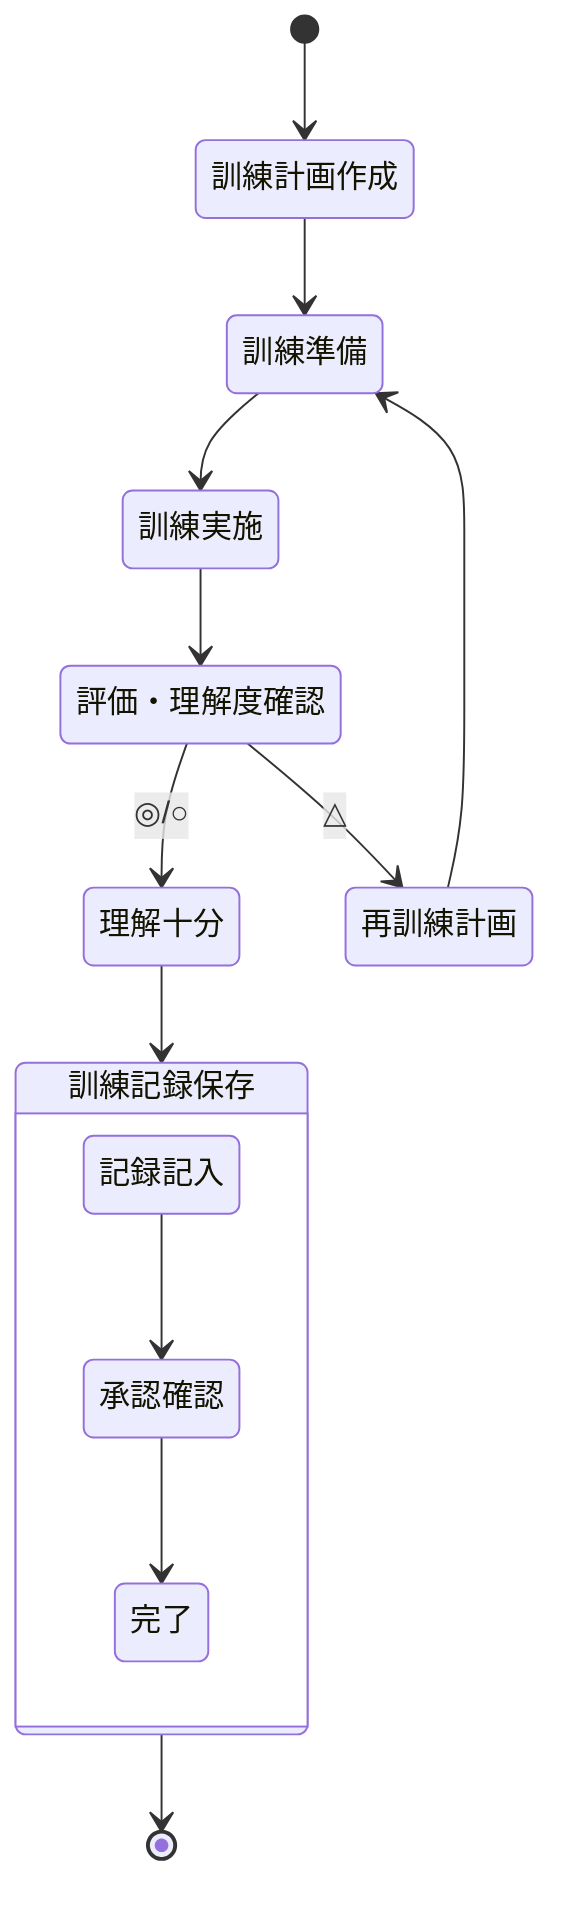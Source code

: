 stateDiagram-v2
    [*] --> 訓練計画作成
    訓練計画作成 --> 訓練準備
    訓練準備 --> 訓練実施
    訓練実施 --> 評価・理解度確認
    評価・理解度確認 --> 理解十分 : ◎/○
    評価・理解度確認 --> 再訓練計画 : △
    再訓練計画 --> 訓練準備

    理解十分 --> 訓練記録保存
    訓練記録保存 --> [*]

    state 訓練記録保存 {
        記録記入 --> 承認確認
        承認確認 --> 完了
    }